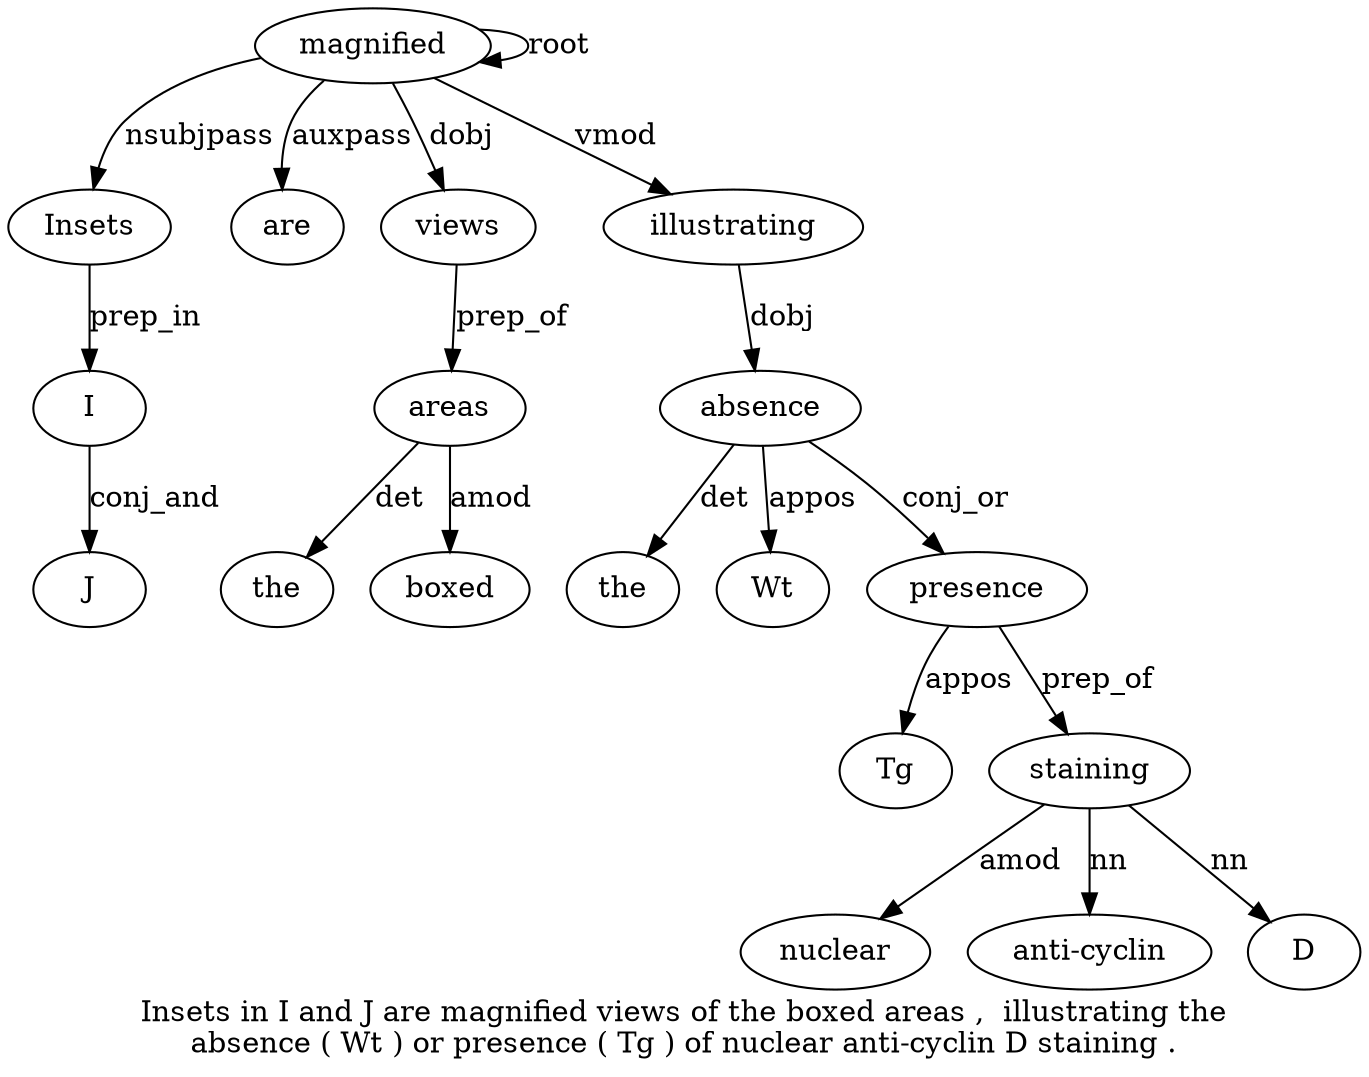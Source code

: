 digraph "Insets in I and J are magnified views of the boxed areas ,  illustrating the absence ( Wt ) or presence ( Tg ) of nuclear anti-cyclin D staining ." {
label="Insets in I and J are magnified views of the boxed areas ,  illustrating the
absence ( Wt ) or presence ( Tg ) of nuclear anti-cyclin D staining .";
magnified7 [style=filled, fillcolor=white, label=magnified];
Insets1 [style=filled, fillcolor=white, label=Insets];
magnified7 -> Insets1  [label=nsubjpass];
I3 [style=filled, fillcolor=white, label=I];
Insets1 -> I3  [label=prep_in];
J5 [style=filled, fillcolor=white, label=J];
I3 -> J5  [label=conj_and];
are6 [style=filled, fillcolor=white, label=are];
magnified7 -> are6  [label=auxpass];
magnified7 -> magnified7  [label=root];
views8 [style=filled, fillcolor=white, label=views];
magnified7 -> views8  [label=dobj];
areas12 [style=filled, fillcolor=white, label=areas];
the10 [style=filled, fillcolor=white, label=the];
areas12 -> the10  [label=det];
boxed11 [style=filled, fillcolor=white, label=boxed];
areas12 -> boxed11  [label=amod];
views8 -> areas12  [label=prep_of];
illustrating14 [style=filled, fillcolor=white, label=illustrating];
magnified7 -> illustrating14  [label=vmod];
absence16 [style=filled, fillcolor=white, label=absence];
the15 [style=filled, fillcolor=white, label=the];
absence16 -> the15  [label=det];
illustrating14 -> absence16  [label=dobj];
Wt18 [style=filled, fillcolor=white, label=Wt];
absence16 -> Wt18  [label=appos];
presence21 [style=filled, fillcolor=white, label=presence];
absence16 -> presence21  [label=conj_or];
Tg23 [style=filled, fillcolor=white, label=Tg];
presence21 -> Tg23  [label=appos];
staining29 [style=filled, fillcolor=white, label=staining];
nuclear26 [style=filled, fillcolor=white, label=nuclear];
staining29 -> nuclear26  [label=amod];
"anti-cyclin27" [style=filled, fillcolor=white, label="anti-cyclin"];
staining29 -> "anti-cyclin27"  [label=nn];
D28 [style=filled, fillcolor=white, label=D];
staining29 -> D28  [label=nn];
presence21 -> staining29  [label=prep_of];
}
